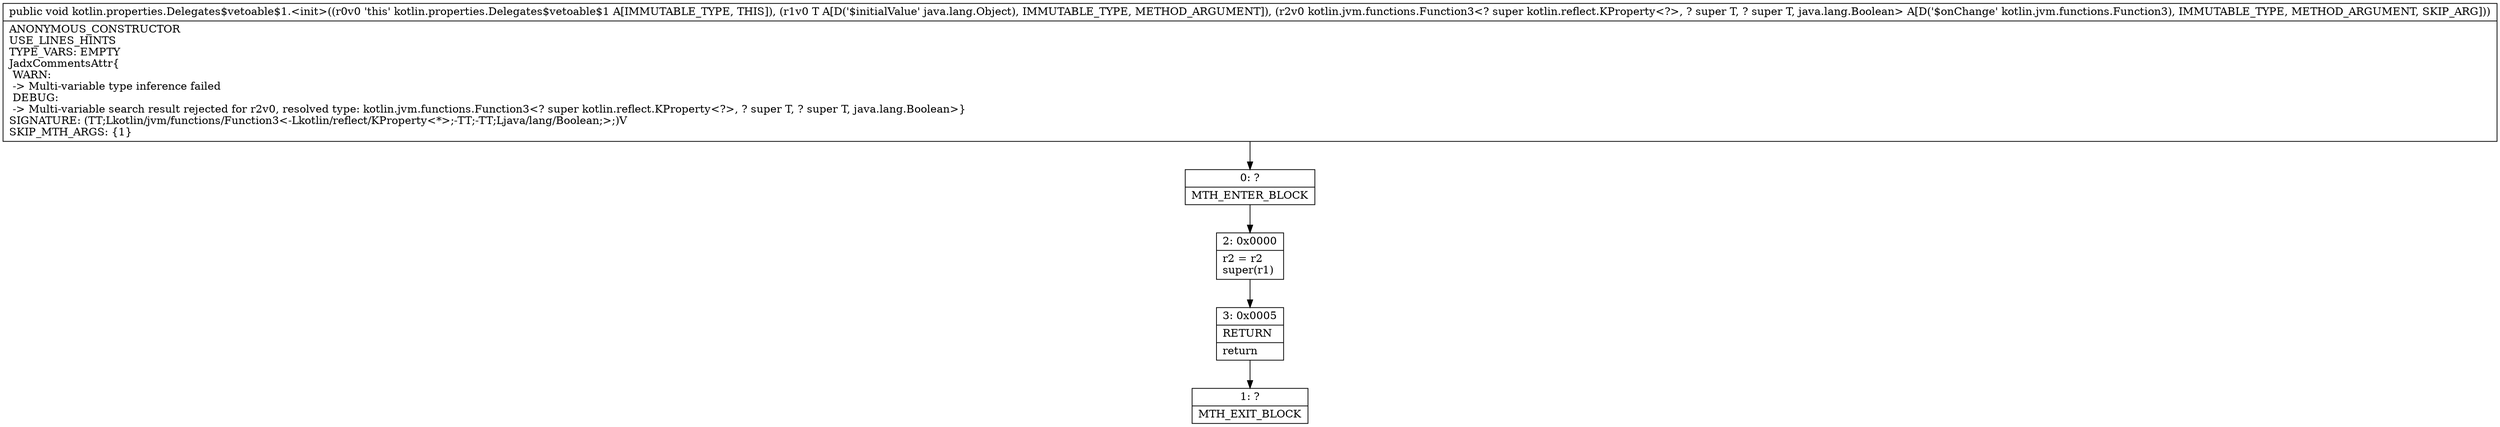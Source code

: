 digraph "CFG forkotlin.properties.Delegates$vetoable$1.\<init\>(Ljava\/lang\/Object;Lkotlin\/jvm\/functions\/Function3;)V" {
Node_0 [shape=record,label="{0\:\ ?|MTH_ENTER_BLOCK\l}"];
Node_2 [shape=record,label="{2\:\ 0x0000|r2 = r2\lsuper(r1)\l}"];
Node_3 [shape=record,label="{3\:\ 0x0005|RETURN\l|return\l}"];
Node_1 [shape=record,label="{1\:\ ?|MTH_EXIT_BLOCK\l}"];
MethodNode[shape=record,label="{public void kotlin.properties.Delegates$vetoable$1.\<init\>((r0v0 'this' kotlin.properties.Delegates$vetoable$1 A[IMMUTABLE_TYPE, THIS]), (r1v0 T A[D('$initialValue' java.lang.Object), IMMUTABLE_TYPE, METHOD_ARGUMENT]), (r2v0 kotlin.jvm.functions.Function3\<? super kotlin.reflect.KProperty\<?\>, ? super T, ? super T, java.lang.Boolean\> A[D('$onChange' kotlin.jvm.functions.Function3), IMMUTABLE_TYPE, METHOD_ARGUMENT, SKIP_ARG]))  | ANONYMOUS_CONSTRUCTOR\lUSE_LINES_HINTS\lTYPE_VARS: EMPTY\lJadxCommentsAttr\{\l WARN: \l \-\> Multi\-variable type inference failed\l DEBUG: \l \-\> Multi\-variable search result rejected for r2v0, resolved type: kotlin.jvm.functions.Function3\<? super kotlin.reflect.KProperty\<?\>, ? super T, ? super T, java.lang.Boolean\>\}\lSIGNATURE: (TT;Lkotlin\/jvm\/functions\/Function3\<\-Lkotlin\/reflect\/KProperty\<*\>;\-TT;\-TT;Ljava\/lang\/Boolean;\>;)V\lSKIP_MTH_ARGS: \{1\}\l}"];
MethodNode -> Node_0;Node_0 -> Node_2;
Node_2 -> Node_3;
Node_3 -> Node_1;
}


